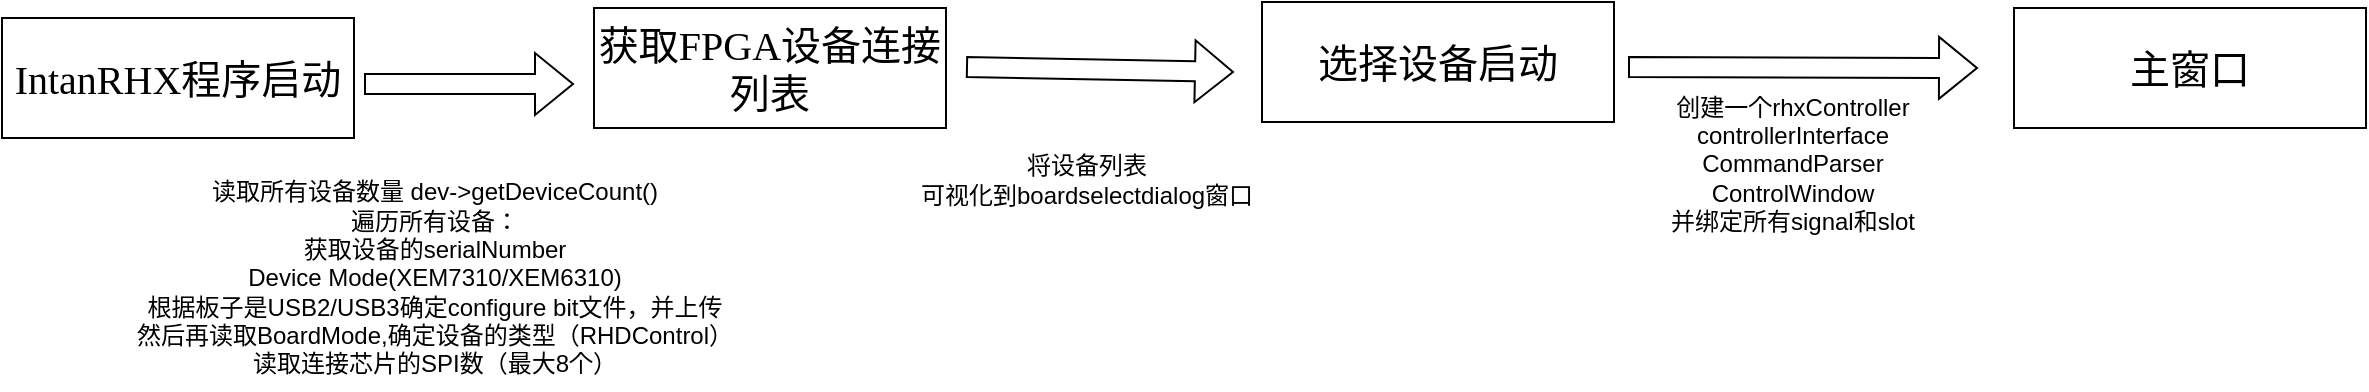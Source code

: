 <mxfile version="21.5.0" type="github">
  <diagram name="第 1 页" id="i18JGJ34kbMfS3A-ol3H">
    <mxGraphModel dx="1834" dy="700" grid="0" gridSize="10" guides="1" tooltips="1" connect="1" arrows="1" fold="1" page="0" pageScale="1" pageWidth="827" pageHeight="1169" math="0" shadow="0">
      <root>
        <mxCell id="0" />
        <mxCell id="1" parent="0" />
        <mxCell id="L6RwBhN4z3n0MRpypiLH-1" value="&lt;font face=&quot;宋体&quot; style=&quot;font-size: 20px;&quot;&gt;IntanRHX程序启动&lt;/font&gt;" style="rounded=0;whiteSpace=wrap;html=1;" vertex="1" parent="1">
          <mxGeometry x="-215" y="99" width="176" height="60" as="geometry" />
        </mxCell>
        <mxCell id="L6RwBhN4z3n0MRpypiLH-2" value="&lt;font face=&quot;宋体&quot; style=&quot;font-size: 20px;&quot;&gt;获取FPGA设备连接列表&lt;/font&gt;" style="rounded=0;whiteSpace=wrap;html=1;" vertex="1" parent="1">
          <mxGeometry x="81" y="94" width="176" height="60" as="geometry" />
        </mxCell>
        <mxCell id="L6RwBhN4z3n0MRpypiLH-3" value="&lt;font face=&quot;宋体&quot; style=&quot;font-size: 20px;&quot;&gt;选择设备启动&lt;/font&gt;" style="rounded=0;whiteSpace=wrap;html=1;" vertex="1" parent="1">
          <mxGeometry x="415" y="91" width="176" height="60" as="geometry" />
        </mxCell>
        <mxCell id="L6RwBhN4z3n0MRpypiLH-4" value="&lt;font face=&quot;宋体&quot;&gt;&lt;span style=&quot;font-size: 20px;&quot;&gt;主窗口&lt;/span&gt;&lt;/font&gt;" style="rounded=0;whiteSpace=wrap;html=1;" vertex="1" parent="1">
          <mxGeometry x="791" y="94" width="176" height="60" as="geometry" />
        </mxCell>
        <mxCell id="L6RwBhN4z3n0MRpypiLH-5" value="" style="shape=flexArrow;endArrow=classic;html=1;rounded=0;" edge="1" parent="1">
          <mxGeometry width="50" height="50" relative="1" as="geometry">
            <mxPoint x="-34" y="132" as="sourcePoint" />
            <mxPoint x="71" y="132" as="targetPoint" />
          </mxGeometry>
        </mxCell>
        <mxCell id="L6RwBhN4z3n0MRpypiLH-6" value="" style="shape=flexArrow;endArrow=classic;html=1;rounded=0;" edge="1" parent="1">
          <mxGeometry width="50" height="50" relative="1" as="geometry">
            <mxPoint x="267" y="123.5" as="sourcePoint" />
            <mxPoint x="401" y="126" as="targetPoint" />
          </mxGeometry>
        </mxCell>
        <mxCell id="L6RwBhN4z3n0MRpypiLH-7" value="" style="shape=flexArrow;endArrow=classic;html=1;rounded=0;" edge="1" parent="1">
          <mxGeometry width="50" height="50" relative="1" as="geometry">
            <mxPoint x="598" y="123.5" as="sourcePoint" />
            <mxPoint x="773" y="124" as="targetPoint" />
          </mxGeometry>
        </mxCell>
        <mxCell id="L6RwBhN4z3n0MRpypiLH-8" value="读取所有设备数量 dev-&amp;gt;getDeviceCount()&lt;br&gt;遍历所有设备：&lt;br&gt;获取设备的serialNumber&lt;br&gt;Device Mode(XEM7310/XEM6310)&lt;br&gt;根据板子是USB2/USB3确定configure bit文件，并上传&lt;br&gt;然后再读取BoardMode,确定设备的类型（RHDControl）&lt;br&gt;读取连接芯片的SPI数（最大8个）&lt;br&gt;" style="text;html=1;align=center;verticalAlign=middle;resizable=0;points=[];autosize=1;strokeColor=none;fillColor=none;" vertex="1" parent="1">
          <mxGeometry x="-157" y="172" width="316" height="113" as="geometry" />
        </mxCell>
        <mxCell id="L6RwBhN4z3n0MRpypiLH-9" value="将设备列表&lt;br&gt;可视化到boardselectdialog窗口" style="text;html=1;align=center;verticalAlign=middle;resizable=0;points=[];autosize=1;strokeColor=none;fillColor=none;" vertex="1" parent="1">
          <mxGeometry x="235" y="159" width="184" height="41" as="geometry" />
        </mxCell>
        <mxCell id="L6RwBhN4z3n0MRpypiLH-10" value="创建一个rhxController&lt;br&gt;controllerInterface&lt;br&gt;CommandParser&lt;br&gt;ControlWindow&lt;br&gt;并绑定所有signal和slot" style="text;html=1;align=center;verticalAlign=middle;resizable=0;points=[];autosize=1;strokeColor=none;fillColor=none;" vertex="1" parent="1">
          <mxGeometry x="610" y="130" width="140" height="84" as="geometry" />
        </mxCell>
      </root>
    </mxGraphModel>
  </diagram>
</mxfile>
